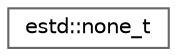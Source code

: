 digraph "Graphical Class Hierarchy"
{
 // LATEX_PDF_SIZE
  bgcolor="transparent";
  edge [fontname=Helvetica,fontsize=10,labelfontname=Helvetica,labelfontsize=10];
  node [fontname=Helvetica,fontsize=10,shape=box,height=0.2,width=0.4];
  rankdir="LR";
  Node0 [id="Node000000",label="estd::none_t",height=0.2,width=0.4,color="grey40", fillcolor="white", style="filled",URL="$d4/db3/structestd_1_1none__t.html",tooltip=" "];
}

